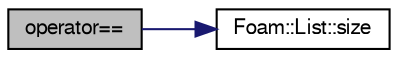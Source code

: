 digraph "operator=="
{
  bgcolor="transparent";
  edge [fontname="FreeSans",fontsize="10",labelfontname="FreeSans",labelfontsize="10"];
  node [fontname="FreeSans",fontsize="10",shape=record];
  rankdir="LR";
  Node111600 [label="operator==",height=0.2,width=0.4,color="black", fillcolor="grey75", style="filled", fontcolor="black"];
  Node111600 -> Node111601 [color="midnightblue",fontsize="10",style="solid",fontname="FreeSans"];
  Node111601 [label="Foam::List::size",height=0.2,width=0.4,color="black",URL="$a25694.html#a8a5f6fa29bd4b500caf186f60245b384",tooltip="Override size to be inconsistent with allocated storage. "];
}
